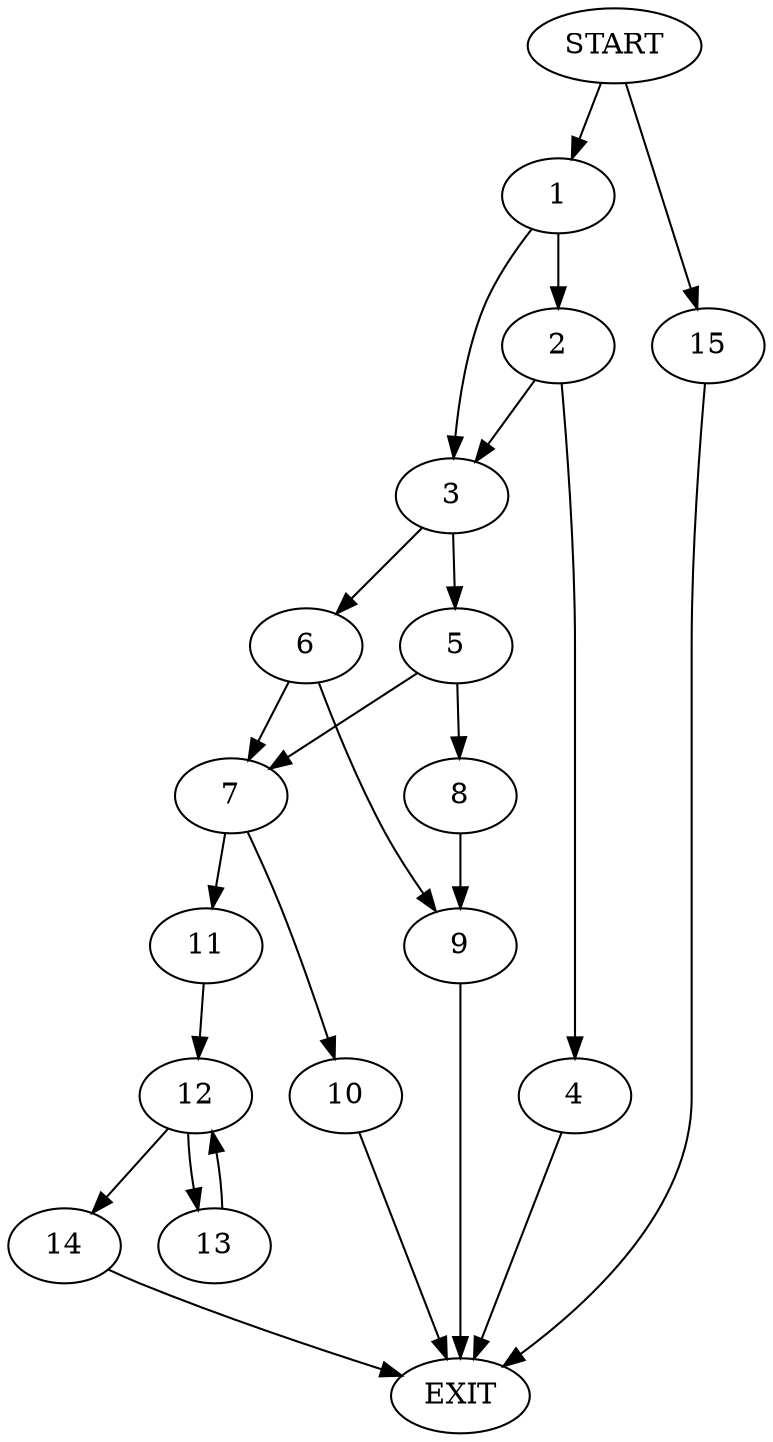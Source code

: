 digraph {
0 [label="START"]
16 [label="EXIT"]
0 -> 1
1 -> 2
1 -> 3
2 -> 4
2 -> 3
3 -> 5
3 -> 6
4 -> 16
5 -> 7
5 -> 8
6 -> 7
6 -> 9
8 -> 9
7 -> 10
7 -> 11
9 -> 16
11 -> 12
10 -> 16
12 -> 13
12 -> 14
0 -> 15
15 -> 16
14 -> 16
13 -> 12
}

